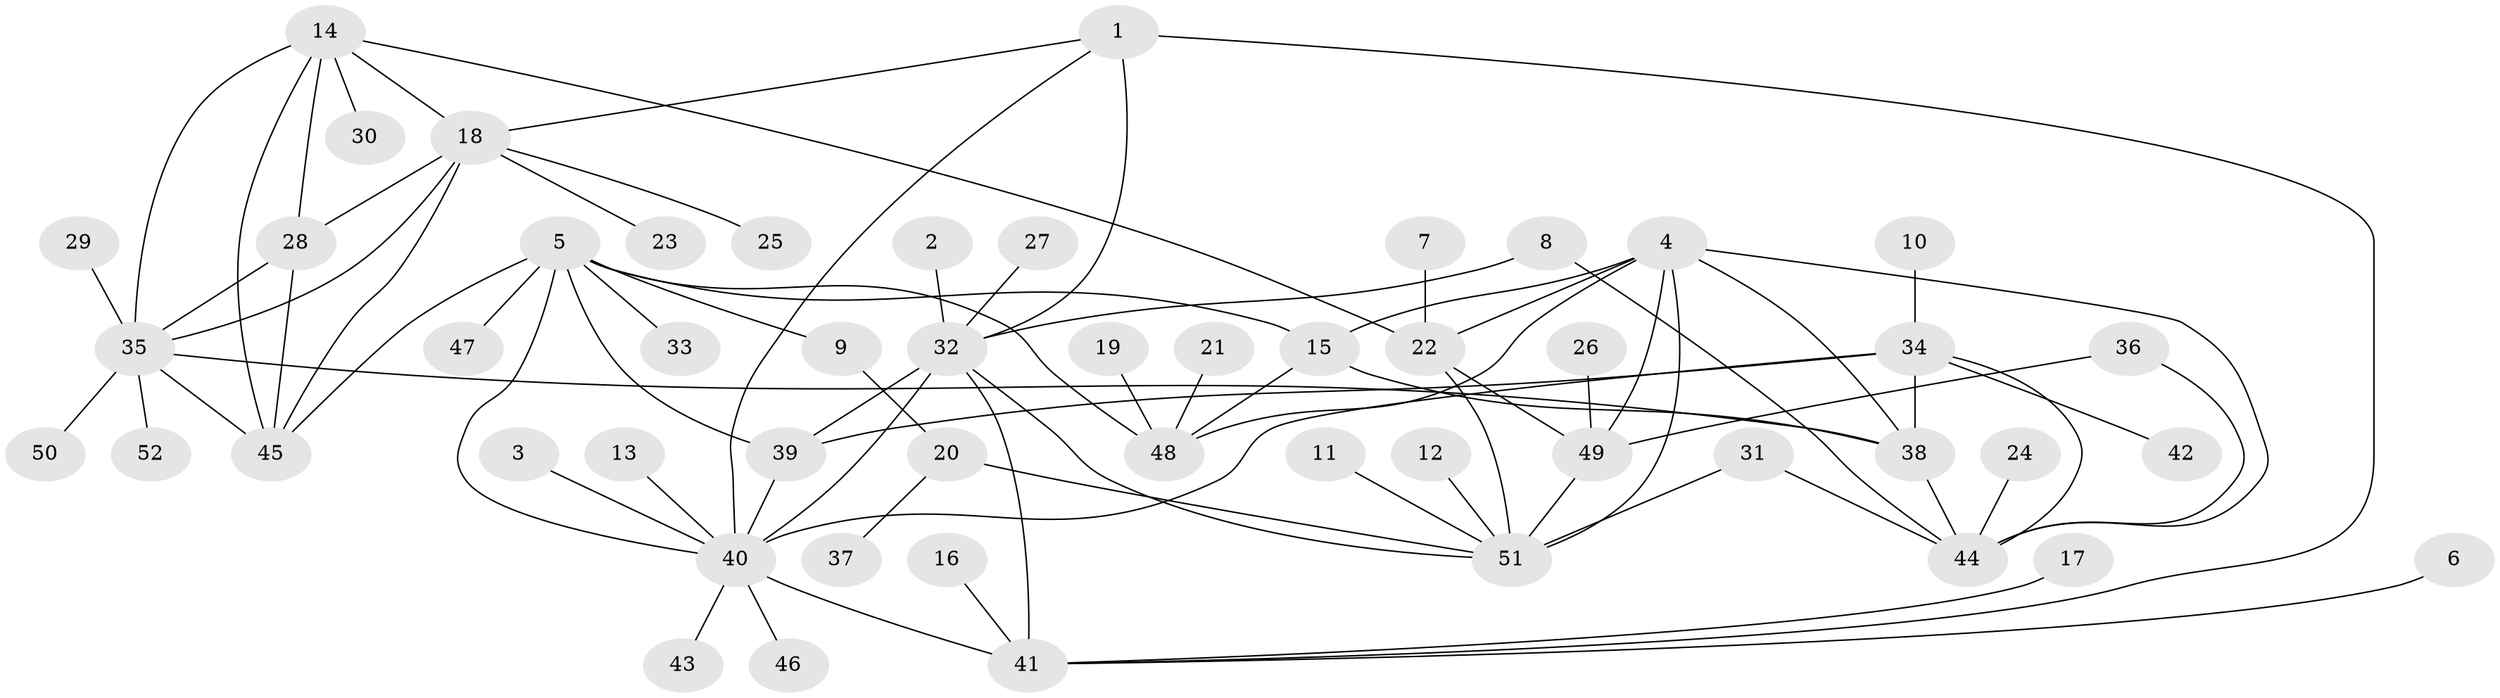 // original degree distribution, {8: 0.028846153846153848, 6: 0.07692307692307693, 11: 0.028846153846153848, 5: 0.04807692307692308, 9: 0.028846153846153848, 13: 0.009615384615384616, 10: 0.009615384615384616, 7: 0.028846153846153848, 1: 0.5769230769230769, 2: 0.15384615384615385, 3: 0.009615384615384616}
// Generated by graph-tools (version 1.1) at 2025/02/03/09/25 03:02:47]
// undirected, 52 vertices, 80 edges
graph export_dot {
graph [start="1"]
  node [color=gray90,style=filled];
  1;
  2;
  3;
  4;
  5;
  6;
  7;
  8;
  9;
  10;
  11;
  12;
  13;
  14;
  15;
  16;
  17;
  18;
  19;
  20;
  21;
  22;
  23;
  24;
  25;
  26;
  27;
  28;
  29;
  30;
  31;
  32;
  33;
  34;
  35;
  36;
  37;
  38;
  39;
  40;
  41;
  42;
  43;
  44;
  45;
  46;
  47;
  48;
  49;
  50;
  51;
  52;
  1 -- 18 [weight=1.0];
  1 -- 32 [weight=1.0];
  1 -- 40 [weight=1.0];
  1 -- 41 [weight=2.0];
  2 -- 32 [weight=1.0];
  3 -- 40 [weight=1.0];
  4 -- 15 [weight=1.0];
  4 -- 22 [weight=1.0];
  4 -- 38 [weight=1.0];
  4 -- 44 [weight=1.0];
  4 -- 48 [weight=1.0];
  4 -- 49 [weight=2.0];
  4 -- 51 [weight=1.0];
  5 -- 9 [weight=1.0];
  5 -- 15 [weight=4.0];
  5 -- 33 [weight=1.0];
  5 -- 39 [weight=1.0];
  5 -- 40 [weight=1.0];
  5 -- 45 [weight=1.0];
  5 -- 47 [weight=1.0];
  5 -- 48 [weight=2.0];
  6 -- 41 [weight=1.0];
  7 -- 22 [weight=1.0];
  8 -- 32 [weight=1.0];
  8 -- 44 [weight=1.0];
  9 -- 20 [weight=1.0];
  10 -- 34 [weight=1.0];
  11 -- 51 [weight=1.0];
  12 -- 51 [weight=1.0];
  13 -- 40 [weight=1.0];
  14 -- 18 [weight=1.0];
  14 -- 22 [weight=1.0];
  14 -- 28 [weight=1.0];
  14 -- 30 [weight=1.0];
  14 -- 35 [weight=1.0];
  14 -- 45 [weight=1.0];
  15 -- 38 [weight=1.0];
  15 -- 48 [weight=2.0];
  16 -- 41 [weight=1.0];
  17 -- 41 [weight=1.0];
  18 -- 23 [weight=1.0];
  18 -- 25 [weight=1.0];
  18 -- 28 [weight=1.0];
  18 -- 35 [weight=1.0];
  18 -- 45 [weight=1.0];
  19 -- 48 [weight=1.0];
  20 -- 37 [weight=1.0];
  20 -- 51 [weight=1.0];
  21 -- 48 [weight=1.0];
  22 -- 49 [weight=2.0];
  22 -- 51 [weight=1.0];
  24 -- 44 [weight=1.0];
  26 -- 49 [weight=1.0];
  27 -- 32 [weight=1.0];
  28 -- 35 [weight=1.0];
  28 -- 45 [weight=1.0];
  29 -- 35 [weight=1.0];
  31 -- 44 [weight=1.0];
  31 -- 51 [weight=1.0];
  32 -- 39 [weight=1.0];
  32 -- 40 [weight=1.0];
  32 -- 41 [weight=2.0];
  32 -- 51 [weight=1.0];
  34 -- 38 [weight=4.0];
  34 -- 39 [weight=1.0];
  34 -- 40 [weight=1.0];
  34 -- 42 [weight=1.0];
  34 -- 44 [weight=2.0];
  35 -- 38 [weight=1.0];
  35 -- 45 [weight=1.0];
  35 -- 50 [weight=1.0];
  35 -- 52 [weight=1.0];
  36 -- 44 [weight=1.0];
  36 -- 49 [weight=1.0];
  38 -- 44 [weight=2.0];
  39 -- 40 [weight=1.0];
  40 -- 41 [weight=2.0];
  40 -- 43 [weight=1.0];
  40 -- 46 [weight=1.0];
  49 -- 51 [weight=2.0];
}
